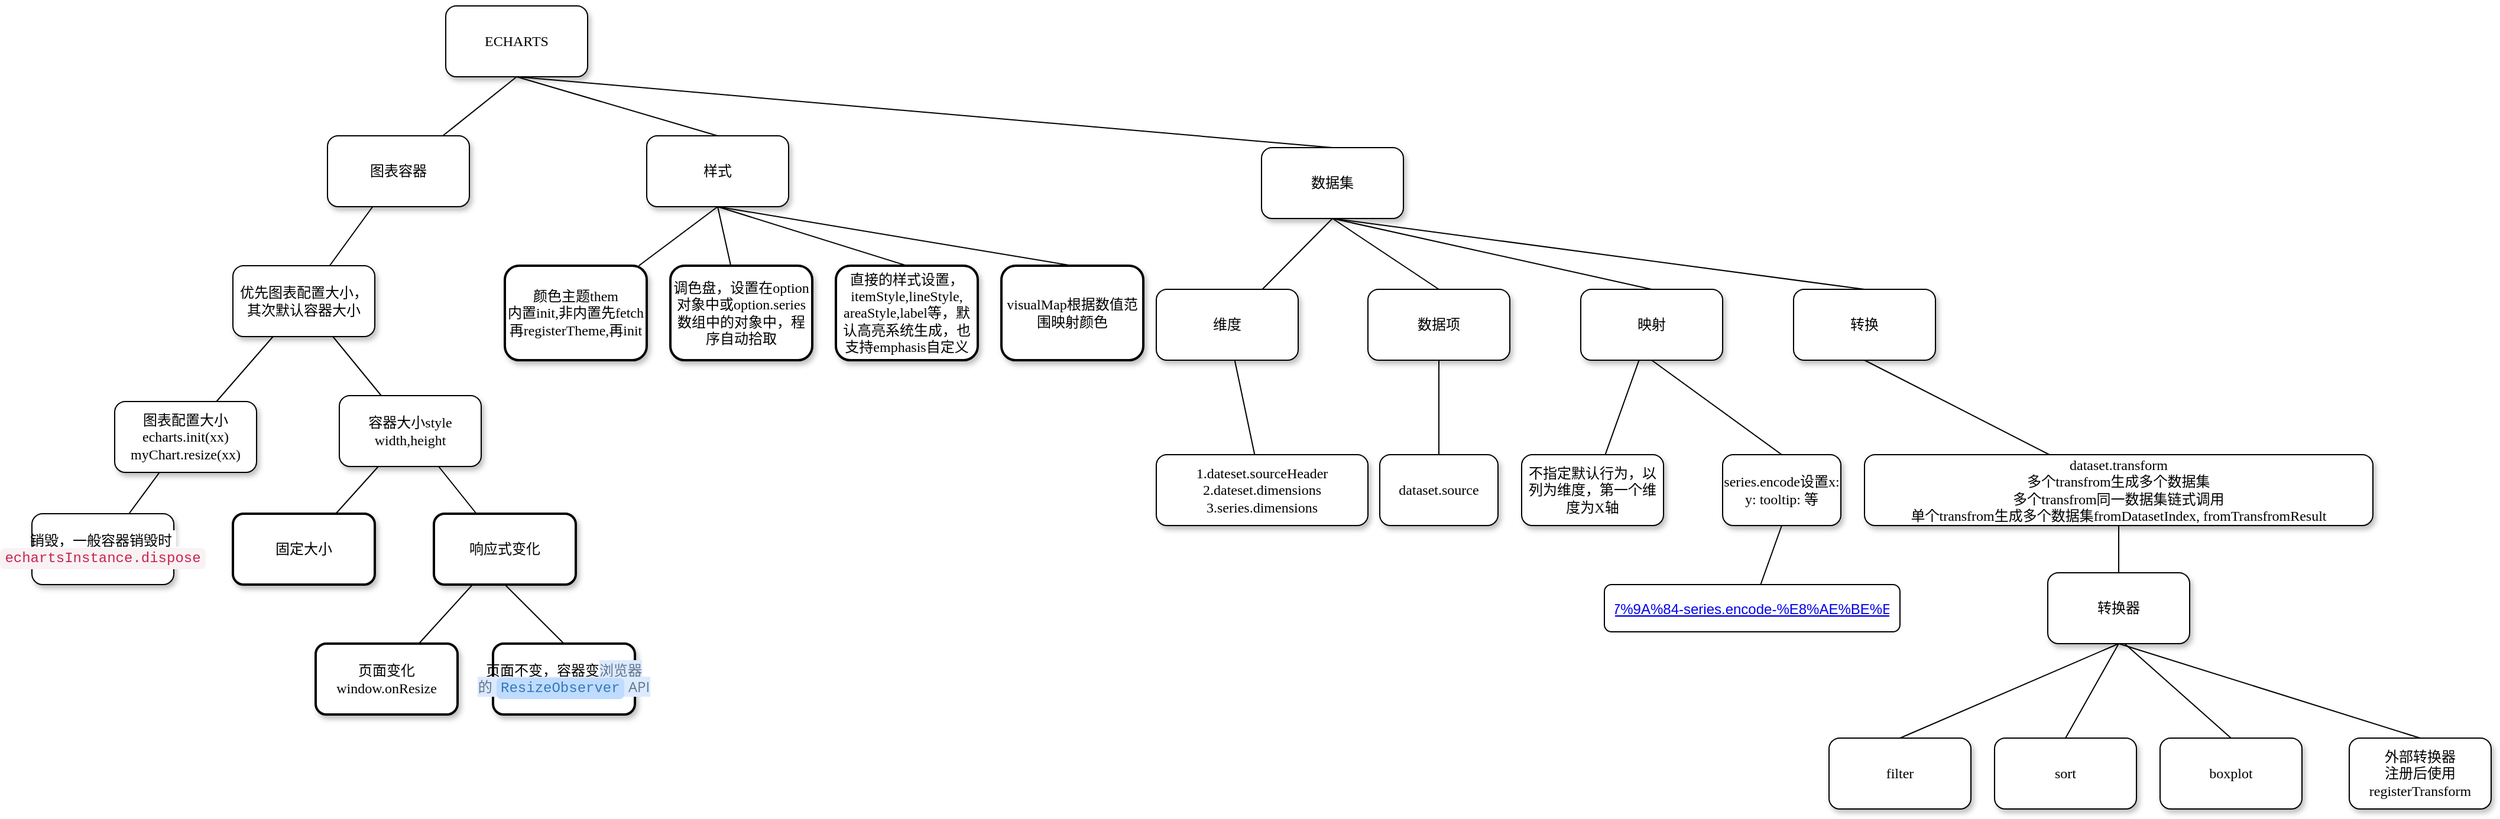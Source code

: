 <mxfile version="24.9.1">
  <diagram name="Page-1" id="10a91c8b-09ff-31b1-d368-03940ed4cc9e">
    <mxGraphModel dx="921" dy="704" grid="1" gridSize="10" guides="1" tooltips="1" connect="1" arrows="1" fold="1" page="1" pageScale="1" pageWidth="1100" pageHeight="850" background="none" math="0" shadow="0">
      <root>
        <mxCell id="0" />
        <mxCell id="1" parent="0" />
        <mxCell id="62893188c0fa7362-1" value="ECHARTS" style="whiteSpace=wrap;html=1;rounded=1;shadow=1;labelBackgroundColor=none;strokeWidth=1;fontFamily=Verdana;fontSize=12;align=center;" parent="1" vertex="1">
          <mxGeometry x="480" y="60" width="120" height="60" as="geometry" />
        </mxCell>
        <mxCell id="62893188c0fa7362-2" value="图表容器" style="whiteSpace=wrap;html=1;rounded=1;shadow=1;labelBackgroundColor=none;strokeWidth=1;fontFamily=Verdana;fontSize=12;align=center;" parent="1" vertex="1">
          <mxGeometry x="380" y="170" width="120" height="60" as="geometry" />
        </mxCell>
        <mxCell id="P412KL33B7bhKjnjoUlW-9" style="rounded=0;orthogonalLoop=1;jettySize=auto;html=1;exitX=0.5;exitY=1;exitDx=0;exitDy=0;entryX=0.5;entryY=0;entryDx=0;entryDy=0;endArrow=none;endFill=0;" parent="1" source="62893188c0fa7362-3" target="P412KL33B7bhKjnjoUlW-8" edge="1">
          <mxGeometry relative="1" as="geometry" />
        </mxCell>
        <mxCell id="P412KL33B7bhKjnjoUlW-11" style="rounded=0;orthogonalLoop=1;jettySize=auto;html=1;exitX=0.5;exitY=1;exitDx=0;exitDy=0;entryX=0.5;entryY=0;entryDx=0;entryDy=0;endArrow=none;endFill=0;" parent="1" source="62893188c0fa7362-3" target="P412KL33B7bhKjnjoUlW-10" edge="1">
          <mxGeometry relative="1" as="geometry" />
        </mxCell>
        <mxCell id="62893188c0fa7362-3" value="&lt;span&gt;样式&lt;/span&gt;" style="whiteSpace=wrap;html=1;rounded=1;shadow=1;labelBackgroundColor=none;strokeWidth=1;fontFamily=Verdana;fontSize=12;align=center;" parent="1" vertex="1">
          <mxGeometry x="650" y="170" width="120" height="60" as="geometry" />
        </mxCell>
        <mxCell id="62893188c0fa7362-4" value="" style="rounded=0;html=1;labelBackgroundColor=none;startArrow=none;startFill=0;startSize=5;endArrow=none;endFill=0;endSize=5;jettySize=auto;orthogonalLoop=1;strokeWidth=1;fontFamily=Verdana;fontSize=12;entryX=0.5;entryY=0;entryDx=0;entryDy=0;exitX=0.5;exitY=1;exitDx=0;exitDy=0;" parent="1" source="62893188c0fa7362-1" target="62893188c0fa7362-3" edge="1">
          <mxGeometry x="-0.3" y="13" relative="1" as="geometry">
            <mxPoint as="offset" />
          </mxGeometry>
        </mxCell>
        <mxCell id="62893188c0fa7362-5" value="" style="rounded=0;html=1;labelBackgroundColor=none;startArrow=none;startFill=0;startSize=5;endArrow=none;endFill=0;endSize=5;jettySize=auto;orthogonalLoop=1;strokeWidth=1;fontFamily=Verdana;fontSize=12;exitX=0.5;exitY=1;exitDx=0;exitDy=0;" parent="1" source="62893188c0fa7362-1" target="62893188c0fa7362-2" edge="1">
          <mxGeometry x="-0.359" y="-11" relative="1" as="geometry">
            <mxPoint as="offset" />
          </mxGeometry>
        </mxCell>
        <mxCell id="62893188c0fa7362-8" value="&lt;span&gt;优先图表配置大小，其次默认容器大小&lt;/span&gt;" style="whiteSpace=wrap;html=1;rounded=1;shadow=1;labelBackgroundColor=none;strokeWidth=1;fontFamily=Verdana;fontSize=12;align=center;" parent="1" vertex="1">
          <mxGeometry x="300" y="280" width="120" height="60" as="geometry" />
        </mxCell>
        <mxCell id="62893188c0fa7362-10" value="&lt;span&gt;颜色主题them&lt;/span&gt;&lt;div&gt;&lt;span&gt;内置init,非内置先fetch再registerTheme,再init&lt;/span&gt;&lt;/div&gt;" style="whiteSpace=wrap;html=1;rounded=1;shadow=1;labelBackgroundColor=none;strokeWidth=2;fontFamily=Verdana;fontSize=12;align=center;" parent="1" vertex="1">
          <mxGeometry x="530" y="280" width="120" height="80" as="geometry" />
        </mxCell>
        <mxCell id="62893188c0fa7362-11" value="&lt;span&gt;调色盘，设置在option对象中或option.series数组中的对象中，程序自动拾取&lt;/span&gt;" style="whiteSpace=wrap;html=1;rounded=1;shadow=1;labelBackgroundColor=none;strokeWidth=2;fontFamily=Verdana;fontSize=12;align=center;" parent="1" vertex="1">
          <mxGeometry x="670" y="280" width="120" height="80" as="geometry" />
        </mxCell>
        <mxCell id="P412KL33B7bhKjnjoUlW-7" value="" style="rounded=0;orthogonalLoop=1;jettySize=auto;html=1;endArrow=none;endFill=0;" parent="1" source="62893188c0fa7362-12" target="P412KL33B7bhKjnjoUlW-6" edge="1">
          <mxGeometry relative="1" as="geometry" />
        </mxCell>
        <mxCell id="62893188c0fa7362-12" value="图表配置大小&lt;br&gt;echarts.init(xx)&lt;div&gt;myChart.resize(xx)&lt;/div&gt;" style="whiteSpace=wrap;html=1;rounded=1;shadow=1;labelBackgroundColor=none;strokeWidth=1;fontFamily=Verdana;fontSize=12;align=center;" parent="1" vertex="1">
          <mxGeometry x="200" y="395" width="120" height="60" as="geometry" />
        </mxCell>
        <mxCell id="62893188c0fa7362-13" value="容器大小style&lt;br&gt;width,height" style="whiteSpace=wrap;html=1;rounded=1;shadow=1;labelBackgroundColor=none;strokeWidth=1;fontFamily=Verdana;fontSize=12;align=center;" parent="1" vertex="1">
          <mxGeometry x="390" y="390" width="120" height="60" as="geometry" />
        </mxCell>
        <mxCell id="62893188c0fa7362-14" value="" style="rounded=0;html=1;labelBackgroundColor=none;startArrow=none;startFill=0;startSize=5;endArrow=none;endFill=0;endSize=5;jettySize=auto;orthogonalLoop=1;strokeWidth=1;fontFamily=Verdana;fontSize=12" parent="1" source="62893188c0fa7362-2" target="62893188c0fa7362-8" edge="1">
          <mxGeometry x="-0.208" y="-14" relative="1" as="geometry">
            <mxPoint as="offset" />
          </mxGeometry>
        </mxCell>
        <mxCell id="62893188c0fa7362-16" value="" style="rounded=0;html=1;labelBackgroundColor=none;startArrow=none;startFill=0;startSize=5;endArrow=none;endFill=0;endSize=5;jettySize=auto;orthogonalLoop=1;strokeWidth=1;fontFamily=Verdana;fontSize=12;exitX=0.5;exitY=1;exitDx=0;exitDy=0;" parent="1" source="62893188c0fa7362-3" target="62893188c0fa7362-10" edge="1">
          <mxGeometry x="-0.261" y="-13" relative="1" as="geometry">
            <mxPoint as="offset" />
          </mxGeometry>
        </mxCell>
        <mxCell id="62893188c0fa7362-17" value="" style="rounded=0;html=1;labelBackgroundColor=none;startArrow=none;startFill=0;startSize=5;endArrow=none;endFill=0;endSize=5;jettySize=auto;orthogonalLoop=1;strokeWidth=1;fontFamily=Verdana;fontSize=12;exitX=0.5;exitY=1;exitDx=0;exitDy=0;" parent="1" source="62893188c0fa7362-3" target="62893188c0fa7362-11" edge="1">
          <mxGeometry x="-0.129" y="17" relative="1" as="geometry">
            <mxPoint as="offset" />
          </mxGeometry>
        </mxCell>
        <mxCell id="62893188c0fa7362-18" value="" style="rounded=0;html=1;labelBackgroundColor=none;startArrow=none;startFill=0;startSize=5;endArrow=none;endFill=0;endSize=5;jettySize=auto;orthogonalLoop=1;strokeWidth=1;fontFamily=Verdana;fontSize=12" parent="1" source="62893188c0fa7362-8" target="62893188c0fa7362-12" edge="1">
          <mxGeometry x="-0.217" y="-14" relative="1" as="geometry">
            <mxPoint as="offset" />
          </mxGeometry>
        </mxCell>
        <mxCell id="62893188c0fa7362-19" value="" style="rounded=0;html=1;labelBackgroundColor=none;startArrow=none;startFill=0;startSize=5;endArrow=none;endFill=0;endSize=5;jettySize=auto;orthogonalLoop=1;strokeWidth=1;fontFamily=Verdana;fontSize=12" parent="1" source="62893188c0fa7362-8" target="62893188c0fa7362-13" edge="1">
          <mxGeometry x="-0.284" y="12" relative="1" as="geometry">
            <mxPoint as="offset" />
          </mxGeometry>
        </mxCell>
        <mxCell id="62893188c0fa7362-22" value="固定大小" style="whiteSpace=wrap;html=1;rounded=1;shadow=1;labelBackgroundColor=none;strokeWidth=2;fontFamily=Verdana;fontSize=12;align=center;" parent="1" vertex="1">
          <mxGeometry x="300" y="490" width="120" height="60" as="geometry" />
        </mxCell>
        <mxCell id="P412KL33B7bhKjnjoUlW-3" value="" style="rounded=0;orthogonalLoop=1;jettySize=auto;html=1;endArrow=none;endFill=0;" parent="1" source="62893188c0fa7362-23" target="P412KL33B7bhKjnjoUlW-1" edge="1">
          <mxGeometry relative="1" as="geometry" />
        </mxCell>
        <mxCell id="62893188c0fa7362-23" value="响应式变化" style="whiteSpace=wrap;html=1;rounded=1;shadow=1;labelBackgroundColor=none;strokeWidth=2;fontFamily=Verdana;fontSize=12;align=center;" parent="1" vertex="1">
          <mxGeometry x="470" y="490" width="120" height="60" as="geometry" />
        </mxCell>
        <mxCell id="62893188c0fa7362-26" value="" style="rounded=0;html=1;labelBackgroundColor=none;startArrow=none;startFill=0;startSize=5;endArrow=none;endFill=0;endSize=5;jettySize=auto;orthogonalLoop=1;strokeWidth=1;fontFamily=Verdana;fontSize=12" parent="1" source="62893188c0fa7362-13" target="62893188c0fa7362-22" edge="1">
          <mxGeometry x="0.003" y="-12" relative="1" as="geometry">
            <mxPoint as="offset" />
          </mxGeometry>
        </mxCell>
        <mxCell id="62893188c0fa7362-27" value="" style="rounded=0;html=1;labelBackgroundColor=none;startArrow=none;startFill=0;startSize=5;endArrow=none;endFill=0;endSize=5;jettySize=auto;orthogonalLoop=1;strokeWidth=1;fontFamily=Verdana;fontSize=12" parent="1" source="62893188c0fa7362-13" target="62893188c0fa7362-23" edge="1">
          <mxGeometry x="0.137" y="16" relative="1" as="geometry">
            <mxPoint as="offset" />
          </mxGeometry>
        </mxCell>
        <mxCell id="P412KL33B7bhKjnjoUlW-1" value="页面变化window.onResize" style="whiteSpace=wrap;html=1;fontFamily=Verdana;rounded=1;shadow=1;labelBackgroundColor=none;strokeWidth=2;" parent="1" vertex="1">
          <mxGeometry x="370" y="600" width="120" height="60" as="geometry" />
        </mxCell>
        <mxCell id="P412KL33B7bhKjnjoUlW-5" style="rounded=0;orthogonalLoop=1;jettySize=auto;html=1;exitX=0.5;exitY=0;exitDx=0;exitDy=0;entryX=0.5;entryY=1;entryDx=0;entryDy=0;endArrow=none;endFill=0;" parent="1" source="P412KL33B7bhKjnjoUlW-4" target="62893188c0fa7362-23" edge="1">
          <mxGeometry relative="1" as="geometry" />
        </mxCell>
        <mxCell id="P412KL33B7bhKjnjoUlW-4" value="&lt;font&gt;页面不变，容器变&lt;span style=&quot;color: rgb(100, 116, 139); font-family: &amp;quot;Open Sans&amp;quot;, &amp;quot;PingFang SC&amp;quot;, Helvetica, Arial, sans-serif; text-align: start; background-color: rgb(219, 234, 254);&quot;&gt;浏览器的&amp;nbsp;&lt;/span&gt;&lt;a style=&quot;box-sizing: border-box; border-width: 0px; border-style: solid; border-color: rgba(229,231,235,var(--tw-border-opacity)); border-image: initial; --tw-border-opacity: 1; --tw-shadow: 0 0 transparent; --tw-ring-inset: var(--tw-empty,/*!*/ /*!*/); --tw-ring-offset-width: 0px; --tw-ring-offset-color: #fff; --tw-ring-color: rgba(59,130,246,0.5); --tw-ring-offset-shadow: 0 0 transparent; --tw-ring-shadow: 0 0 transparent; background-color: rgb(219, 234, 254); color: rgb(51, 122, 183); text-decoration: inherit; margin-bottom: 0px; font-family: &amp;quot;Open Sans&amp;quot;, &amp;quot;PingFang SC&amp;quot;, Helvetica, Arial, sans-serif; text-align: start;&quot; href=&quot;https://developer.mozilla.org/zh-CN/docs/Web/API/ResizeObserver&quot;&gt;&lt;code style=&quot;box-sizing: border-box; border-width: 0px; border-style: solid; border-color: rgba(229,231,235,var(--tw-border-opacity)); border-image: initial; --tw-border-opacity: 1; --tw-shadow: 0 0 transparent; --tw-ring-inset: var(--tw-empty,/*!*/ /*!*/); --tw-ring-offset-width: 0px; --tw-ring-offset-color: #fff; --tw-ring-color: rgba(59,130,246,0.5); --tw-ring-offset-shadow: 0 0 transparent; --tw-ring-shadow: 0 0 transparent; font-family: ui-monospace, SFMono-Regular, Menlo, Monaco, Consolas, &amp;quot;Liberation Mono&amp;quot;, &amp;quot;Courier New&amp;quot;, monospace; padding: 2px 4px; color: currentcolor; background-color: rgba(191,219,254,var(--tw-bg-opacity)); border-radius: 4px; --tw-bg-opacity: 1; box-shadow: var(--tw-ring-offset-shadow,0 0 transparent),var(--tw-ring-shadow,0 0 transparent),var(--tw-shadow); margin-top: 0px; margin-bottom: 0px;&quot;&gt;ResizeObserver&lt;/code&gt;&lt;/a&gt;&lt;span style=&quot;color: rgb(100, 116, 139); font-family: &amp;quot;Open Sans&amp;quot;, &amp;quot;PingFang SC&amp;quot;, Helvetica, Arial, sans-serif; text-align: start; background-color: rgb(219, 234, 254);&quot;&gt;&amp;nbsp;API&lt;/span&gt;&lt;/font&gt;" style="whiteSpace=wrap;html=1;fontFamily=Verdana;rounded=1;shadow=1;labelBackgroundColor=none;strokeWidth=2;" parent="1" vertex="1">
          <mxGeometry x="520" y="600" width="120" height="60" as="geometry" />
        </mxCell>
        <mxCell id="P412KL33B7bhKjnjoUlW-6" value="&lt;font&gt;销毁，一般容器销毁时&lt;span style=&quot;color: rgb(100, 116, 139); font-family: &amp;quot;Open Sans&amp;quot;, &amp;quot;PingFang SC&amp;quot;, Helvetica, Arial, sans-serif; text-align: start; background-color: rgb(255, 255, 255);&quot;&gt;&amp;nbsp;&lt;/span&gt;&lt;/font&gt;&lt;div&gt;&lt;font&gt;&lt;a style=&quot;box-sizing: border-box; border-width: 0px; border-style: solid; border-color: rgba(229,231,235,var(--tw-border-opacity)); border-image: initial; --tw-border-opacity: 1; --tw-shadow: 0 0 transparent; --tw-ring-inset: var(--tw-empty,/*!*/ /*!*/); --tw-ring-offset-width: 0px; --tw-ring-offset-color: #fff; --tw-ring-color: rgba(59,130,246,0.5); --tw-ring-offset-shadow: 0 0 transparent; --tw-ring-shadow: 0 0 transparent; background-color: rgb(255, 255, 255); color: rgb(51, 122, 183); text-decoration: inherit; font-family: &amp;quot;Open Sans&amp;quot;, &amp;quot;PingFang SC&amp;quot;, Helvetica, Arial, sans-serif; text-align: start;&quot; href=&quot;https://echarts.apache.org/api.html#echartsInstance.dispose&quot;&gt;&lt;code style=&quot;box-sizing: border-box; border-width: 0px; border-style: solid; border-color: rgba(229,231,235,var(--tw-border-opacity)); border-image: initial; --tw-border-opacity: 1; --tw-shadow: 0 0 transparent; --tw-ring-inset: var(--tw-empty,/*!*/ /*!*/); --tw-ring-offset-width: 0px; --tw-ring-offset-color: #fff; --tw-ring-color: rgba(59,130,246,0.5); --tw-ring-offset-shadow: 0 0 transparent; --tw-ring-shadow: 0 0 transparent; font-family: ui-monospace, SFMono-Regular, Menlo, Monaco, Consolas, &amp;quot;Liberation Mono&amp;quot;, &amp;quot;Courier New&amp;quot;, monospace; padding: 2px 4px; color: rgb(199, 37, 78); background-color: rgb(249, 242, 244); border-radius: 4px;&quot;&gt;echartsInstance.dispose&lt;/code&gt;&lt;/a&gt;&lt;/font&gt;&lt;/div&gt;" style="whiteSpace=wrap;html=1;fontFamily=Verdana;rounded=1;shadow=1;labelBackgroundColor=none;strokeWidth=1;" parent="1" vertex="1">
          <mxGeometry x="130" y="490" width="120" height="60" as="geometry" />
        </mxCell>
        <mxCell id="P412KL33B7bhKjnjoUlW-8" value="&lt;span&gt;直接的样式设置，itemStyle,lineStyle,&lt;/span&gt;&lt;div&gt;&lt;span&gt;areaStyle,label等，默认高亮系统生成，也支持emphasis自定义&lt;/span&gt;&lt;/div&gt;" style="whiteSpace=wrap;html=1;rounded=1;shadow=1;labelBackgroundColor=none;strokeWidth=2;fontFamily=Verdana;fontSize=12;align=center;" parent="1" vertex="1">
          <mxGeometry x="810" y="280" width="120" height="80" as="geometry" />
        </mxCell>
        <mxCell id="P412KL33B7bhKjnjoUlW-10" value="visualMap根据数值范围映射颜色" style="whiteSpace=wrap;html=1;rounded=1;shadow=1;labelBackgroundColor=none;strokeWidth=2;fontFamily=Verdana;fontSize=12;align=center;" parent="1" vertex="1">
          <mxGeometry x="950" y="280" width="120" height="80" as="geometry" />
        </mxCell>
        <mxCell id="P412KL33B7bhKjnjoUlW-13" style="rounded=0;orthogonalLoop=1;jettySize=auto;html=1;exitX=0.5;exitY=0;exitDx=0;exitDy=0;entryX=0.5;entryY=1;entryDx=0;entryDy=0;endArrow=none;endFill=0;" parent="1" source="P412KL33B7bhKjnjoUlW-12" target="62893188c0fa7362-1" edge="1">
          <mxGeometry relative="1" as="geometry">
            <mxPoint x="580" y="140" as="targetPoint" />
          </mxGeometry>
        </mxCell>
        <mxCell id="P412KL33B7bhKjnjoUlW-16" value="" style="rounded=0;orthogonalLoop=1;jettySize=auto;html=1;endArrow=none;endFill=0;exitX=0.5;exitY=1;exitDx=0;exitDy=0;" parent="1" source="P412KL33B7bhKjnjoUlW-12" target="P412KL33B7bhKjnjoUlW-14" edge="1">
          <mxGeometry relative="1" as="geometry" />
        </mxCell>
        <mxCell id="P412KL33B7bhKjnjoUlW-18" style="rounded=0;orthogonalLoop=1;jettySize=auto;html=1;exitX=0.5;exitY=1;exitDx=0;exitDy=0;entryX=0.5;entryY=0;entryDx=0;entryDy=0;endArrow=none;endFill=0;" parent="1" source="P412KL33B7bhKjnjoUlW-12" target="P412KL33B7bhKjnjoUlW-17" edge="1">
          <mxGeometry relative="1" as="geometry" />
        </mxCell>
        <mxCell id="4B2M-noWRDSl6KQuVCh--7" style="rounded=0;orthogonalLoop=1;jettySize=auto;html=1;exitX=0.5;exitY=1;exitDx=0;exitDy=0;entryX=0.5;entryY=0;entryDx=0;entryDy=0;endArrow=none;endFill=0;" edge="1" parent="1" source="P412KL33B7bhKjnjoUlW-12" target="4B2M-noWRDSl6KQuVCh--6">
          <mxGeometry relative="1" as="geometry" />
        </mxCell>
        <mxCell id="4B2M-noWRDSl6KQuVCh--20" style="rounded=0;orthogonalLoop=1;jettySize=auto;html=1;exitX=0.5;exitY=1;exitDx=0;exitDy=0;endArrow=none;endFill=0;entryX=0.5;entryY=0;entryDx=0;entryDy=0;" edge="1" parent="1" source="P412KL33B7bhKjnjoUlW-12" target="4B2M-noWRDSl6KQuVCh--19">
          <mxGeometry relative="1" as="geometry" />
        </mxCell>
        <mxCell id="P412KL33B7bhKjnjoUlW-12" value="&lt;span&gt;数据集&lt;/span&gt;" style="whiteSpace=wrap;html=1;rounded=1;shadow=1;labelBackgroundColor=none;strokeWidth=1;fontFamily=Verdana;fontSize=12;align=center;" parent="1" vertex="1">
          <mxGeometry x="1170" y="180" width="120" height="60" as="geometry" />
        </mxCell>
        <mxCell id="4B2M-noWRDSl6KQuVCh--2" value="" style="rounded=0;orthogonalLoop=1;jettySize=auto;html=1;endArrow=none;endFill=0;" edge="1" parent="1" source="P412KL33B7bhKjnjoUlW-14" target="4B2M-noWRDSl6KQuVCh--1">
          <mxGeometry relative="1" as="geometry" />
        </mxCell>
        <mxCell id="P412KL33B7bhKjnjoUlW-14" value="维度" style="whiteSpace=wrap;html=1;fontFamily=Verdana;rounded=1;shadow=1;labelBackgroundColor=none;strokeWidth=1;" parent="1" vertex="1">
          <mxGeometry x="1081" y="300" width="120" height="60" as="geometry" />
        </mxCell>
        <mxCell id="4B2M-noWRDSl6KQuVCh--5" style="rounded=0;orthogonalLoop=1;jettySize=auto;html=1;exitX=0.5;exitY=1;exitDx=0;exitDy=0;endArrow=none;endFill=0;" edge="1" parent="1" source="P412KL33B7bhKjnjoUlW-17" target="4B2M-noWRDSl6KQuVCh--4">
          <mxGeometry relative="1" as="geometry" />
        </mxCell>
        <mxCell id="P412KL33B7bhKjnjoUlW-17" value="数据项" style="whiteSpace=wrap;html=1;fontFamily=Verdana;rounded=1;shadow=1;labelBackgroundColor=none;strokeWidth=1;" parent="1" vertex="1">
          <mxGeometry x="1260" y="300" width="120" height="60" as="geometry" />
        </mxCell>
        <mxCell id="4B2M-noWRDSl6KQuVCh--1" value="1.dateset.sourceHeader&lt;div&gt;2.dateset.dimensions&lt;/div&gt;&lt;div&gt;3.series.dimensions&lt;/div&gt;" style="whiteSpace=wrap;html=1;fontFamily=Verdana;rounded=1;shadow=1;labelBackgroundColor=none;strokeWidth=1;" vertex="1" parent="1">
          <mxGeometry x="1081" y="440" width="179" height="60" as="geometry" />
        </mxCell>
        <mxCell id="4B2M-noWRDSl6KQuVCh--4" value="dataset.source" style="whiteSpace=wrap;html=1;fontFamily=Verdana;rounded=1;shadow=1;labelBackgroundColor=none;strokeWidth=1;" vertex="1" parent="1">
          <mxGeometry x="1270" y="440" width="100" height="60" as="geometry" />
        </mxCell>
        <mxCell id="4B2M-noWRDSl6KQuVCh--10" style="rounded=0;orthogonalLoop=1;jettySize=auto;html=1;exitX=0.5;exitY=1;exitDx=0;exitDy=0;entryX=0.5;entryY=0;entryDx=0;entryDy=0;endArrow=none;endFill=0;" edge="1" parent="1" source="4B2M-noWRDSl6KQuVCh--6" target="4B2M-noWRDSl6KQuVCh--9">
          <mxGeometry relative="1" as="geometry" />
        </mxCell>
        <mxCell id="4B2M-noWRDSl6KQuVCh--12" value="" style="rounded=0;orthogonalLoop=1;jettySize=auto;html=1;endArrow=none;endFill=0;" edge="1" parent="1" source="4B2M-noWRDSl6KQuVCh--6" target="4B2M-noWRDSl6KQuVCh--11">
          <mxGeometry relative="1" as="geometry" />
        </mxCell>
        <mxCell id="4B2M-noWRDSl6KQuVCh--6" value="映射" style="whiteSpace=wrap;html=1;fontFamily=Verdana;rounded=1;shadow=1;labelBackgroundColor=none;strokeWidth=1;" vertex="1" parent="1">
          <mxGeometry x="1440" y="300" width="120" height="60" as="geometry" />
        </mxCell>
        <mxCell id="4B2M-noWRDSl6KQuVCh--18" style="rounded=0;orthogonalLoop=1;jettySize=auto;html=1;exitX=0.5;exitY=1;exitDx=0;exitDy=0;endArrow=none;endFill=0;" edge="1" parent="1" source="4B2M-noWRDSl6KQuVCh--9" target="4B2M-noWRDSl6KQuVCh--17">
          <mxGeometry relative="1" as="geometry" />
        </mxCell>
        <mxCell id="4B2M-noWRDSl6KQuVCh--9" value="series.encode设置x: y: tooltip: 等" style="whiteSpace=wrap;html=1;fontFamily=Verdana;rounded=1;shadow=1;labelBackgroundColor=none;strokeWidth=1;" vertex="1" parent="1">
          <mxGeometry x="1560" y="440" width="100" height="60" as="geometry" />
        </mxCell>
        <mxCell id="4B2M-noWRDSl6KQuVCh--11" value="不指定默认行为，以列为维度，第一个维度为X轴" style="whiteSpace=wrap;html=1;fontFamily=Verdana;rounded=1;shadow=1;labelBackgroundColor=none;strokeWidth=1;" vertex="1" parent="1">
          <mxGeometry x="1390" y="440" width="120" height="60" as="geometry" />
        </mxCell>
        <UserObject label="dataset#%E5%87%A0%E4%B8%AA%E5%B8%B8%E8%A7%81%E7%9A%84-series.encode-%E8%AE%BE%E7%BD%AE%E6%96%B9%E5%BC%8F%E4%B8%BE%E4%BE%8B" link="https://echarts.apache.org/handbook/zh/concepts/dataset#%E5%87%A0%E4%B8%AA%E5%B8%B8%E8%A7%81%E7%9A%84-series.encode-%E8%AE%BE%E7%BD%AE%E6%96%B9%E5%BC%8F%E4%B8%BE%E4%BE%8B" id="4B2M-noWRDSl6KQuVCh--17">
          <mxCell style="fontColor=#0000EE;fontStyle=4;rounded=1;overflow=hidden;spacing=10;" vertex="1" parent="1">
            <mxGeometry x="1460" y="550" width="250" height="40" as="geometry" />
          </mxCell>
        </UserObject>
        <mxCell id="4B2M-noWRDSl6KQuVCh--23" style="rounded=0;orthogonalLoop=1;jettySize=auto;html=1;exitX=0.5;exitY=1;exitDx=0;exitDy=0;endArrow=none;endFill=0;" edge="1" parent="1" source="4B2M-noWRDSl6KQuVCh--19" target="4B2M-noWRDSl6KQuVCh--22">
          <mxGeometry relative="1" as="geometry" />
        </mxCell>
        <mxCell id="4B2M-noWRDSl6KQuVCh--19" value="转换" style="whiteSpace=wrap;html=1;fontFamily=Verdana;rounded=1;shadow=1;labelBackgroundColor=none;strokeWidth=1;" vertex="1" parent="1">
          <mxGeometry x="1620" y="300" width="120" height="60" as="geometry" />
        </mxCell>
        <mxCell id="4B2M-noWRDSl6KQuVCh--25" value="" style="rounded=0;orthogonalLoop=1;jettySize=auto;html=1;endArrow=none;endFill=0;" edge="1" parent="1" source="4B2M-noWRDSl6KQuVCh--22" target="4B2M-noWRDSl6KQuVCh--24">
          <mxGeometry relative="1" as="geometry" />
        </mxCell>
        <mxCell id="4B2M-noWRDSl6KQuVCh--22" value="dataset.transform&lt;br&gt;多个transfrom生成多个数据集&lt;div&gt;多个transfrom同一数据集链式调用&lt;/div&gt;&lt;div&gt;单个transfrom生成多个数据集fromDatasetIndex, fromTransfromResult&lt;/div&gt;" style="whiteSpace=wrap;html=1;fontFamily=Verdana;rounded=1;shadow=1;labelBackgroundColor=none;strokeWidth=1;" vertex="1" parent="1">
          <mxGeometry x="1680" y="440" width="430" height="60" as="geometry" />
        </mxCell>
        <mxCell id="4B2M-noWRDSl6KQuVCh--27" value="" style="rounded=0;orthogonalLoop=1;jettySize=auto;html=1;exitX=0.5;exitY=1;exitDx=0;exitDy=0;entryX=0.5;entryY=0;entryDx=0;entryDy=0;endArrow=none;endFill=0;" edge="1" parent="1" source="4B2M-noWRDSl6KQuVCh--24" target="4B2M-noWRDSl6KQuVCh--26">
          <mxGeometry relative="1" as="geometry" />
        </mxCell>
        <mxCell id="4B2M-noWRDSl6KQuVCh--33" style="rounded=0;orthogonalLoop=1;jettySize=auto;html=1;exitX=0.5;exitY=1;exitDx=0;exitDy=0;endArrow=none;endFill=0;entryX=0.5;entryY=0;entryDx=0;entryDy=0;" edge="1" parent="1" source="4B2M-noWRDSl6KQuVCh--24" target="4B2M-noWRDSl6KQuVCh--32">
          <mxGeometry relative="1" as="geometry" />
        </mxCell>
        <mxCell id="4B2M-noWRDSl6KQuVCh--24" value="转换器" style="whiteSpace=wrap;html=1;fontFamily=Verdana;rounded=1;shadow=1;labelBackgroundColor=none;strokeWidth=1;" vertex="1" parent="1">
          <mxGeometry x="1835" y="540" width="120" height="60" as="geometry" />
        </mxCell>
        <mxCell id="4B2M-noWRDSl6KQuVCh--26" value="filter" style="whiteSpace=wrap;html=1;fontFamily=Verdana;rounded=1;shadow=1;labelBackgroundColor=none;strokeWidth=1;" vertex="1" parent="1">
          <mxGeometry x="1650" y="680" width="120" height="60" as="geometry" />
        </mxCell>
        <mxCell id="4B2M-noWRDSl6KQuVCh--31" style="rounded=0;orthogonalLoop=1;jettySize=auto;html=1;exitX=0.5;exitY=0;exitDx=0;exitDy=0;endArrow=none;endFill=0;" edge="1" parent="1" source="4B2M-noWRDSl6KQuVCh--28">
          <mxGeometry relative="1" as="geometry">
            <mxPoint x="1900" y="600" as="targetPoint" />
          </mxGeometry>
        </mxCell>
        <mxCell id="4B2M-noWRDSl6KQuVCh--28" value="boxplot" style="whiteSpace=wrap;html=1;fontFamily=Verdana;rounded=1;shadow=1;labelBackgroundColor=none;strokeWidth=1;" vertex="1" parent="1">
          <mxGeometry x="1930" y="680" width="120" height="60" as="geometry" />
        </mxCell>
        <mxCell id="4B2M-noWRDSl6KQuVCh--29" value="sort" style="whiteSpace=wrap;html=1;fontFamily=Verdana;rounded=1;shadow=1;labelBackgroundColor=none;strokeWidth=1;" vertex="1" parent="1">
          <mxGeometry x="1790" y="680" width="120" height="60" as="geometry" />
        </mxCell>
        <mxCell id="4B2M-noWRDSl6KQuVCh--30" style="rounded=0;orthogonalLoop=1;jettySize=auto;html=1;exitX=0.5;exitY=1;exitDx=0;exitDy=0;entryX=0.5;entryY=0;entryDx=0;entryDy=0;endArrow=none;endFill=0;" edge="1" parent="1" source="4B2M-noWRDSl6KQuVCh--24" target="4B2M-noWRDSl6KQuVCh--29">
          <mxGeometry relative="1" as="geometry" />
        </mxCell>
        <mxCell id="4B2M-noWRDSl6KQuVCh--32" value="外部转换器&lt;div&gt;注册后使用&lt;/div&gt;&lt;div&gt;registerTransform&lt;/div&gt;" style="whiteSpace=wrap;html=1;fontFamily=Verdana;rounded=1;shadow=1;labelBackgroundColor=none;strokeWidth=1;" vertex="1" parent="1">
          <mxGeometry x="2090" y="680" width="120" height="60" as="geometry" />
        </mxCell>
      </root>
    </mxGraphModel>
  </diagram>
</mxfile>
